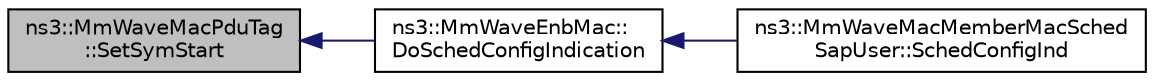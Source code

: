 digraph "ns3::MmWaveMacPduTag::SetSymStart"
{
  edge [fontname="Helvetica",fontsize="10",labelfontname="Helvetica",labelfontsize="10"];
  node [fontname="Helvetica",fontsize="10",shape=record];
  rankdir="LR";
  Node1 [label="ns3::MmWaveMacPduTag\l::SetSymStart",height=0.2,width=0.4,color="black", fillcolor="grey75", style="filled", fontcolor="black"];
  Node1 -> Node2 [dir="back",color="midnightblue",fontsize="10",style="solid"];
  Node2 [label="ns3::MmWaveEnbMac::\lDoSchedConfigIndication",height=0.2,width=0.4,color="black", fillcolor="white", style="filled",URL="$d5/dcd/classns3_1_1MmWaveEnbMac.html#a2aeea39c3c0088af00ceaa7177bbf552"];
  Node2 -> Node3 [dir="back",color="midnightblue",fontsize="10",style="solid"];
  Node3 [label="ns3::MmWaveMacMemberMacSched\lSapUser::SchedConfigInd",height=0.2,width=0.4,color="black", fillcolor="white", style="filled",URL="$d1/d68/classns3_1_1MmWaveMacMemberMacSchedSapUser.html#a89b35ddc9e50bb67d66b781b1d66d00d"];
}
